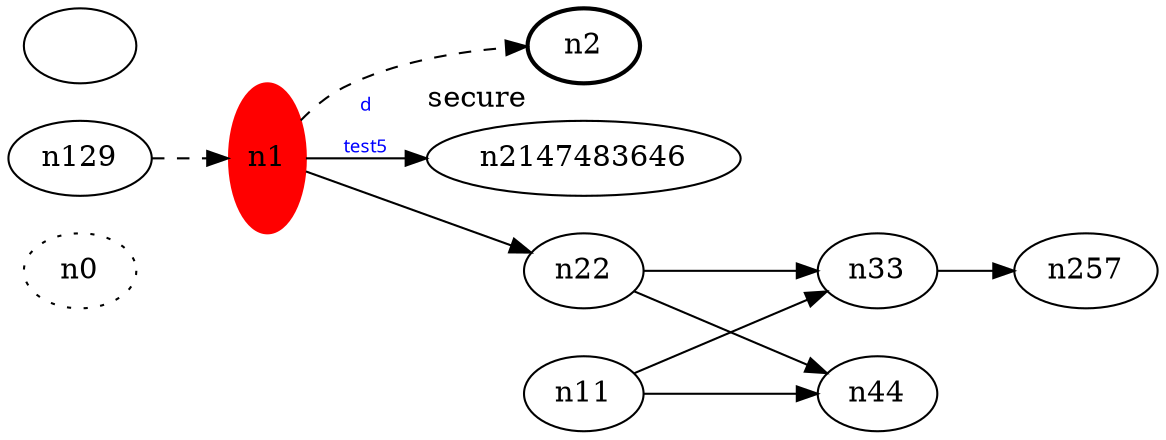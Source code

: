 digraph test5 {
	rankdir=LR;
	fontcolor=blue; /* c0; c1; c0 -- c1 */
	n0 [style=dotted, fillcolor="#123456"]; // c2; c0 -- c1 */
	n0 [style=dotted, fillcolor="#123456"]; // c2; c3; c2 -- c3
	n1 [height=1, width=0, color=red, style=filled];
	n2 [style=bold, xlabel="secure"];
	n129 -> n1 -> n2[style=dashed];
	n1 -> n2147483646 [fontname="comic sans", label="d\n\l\G", fontcolor=blue, fontsize=9];
	n1 -> n22;
	n11 -> n33;
	n11 -> n44;
	n22 -> n33;
	n22 -> n44;󠁓
	n33 -> n257;
}
